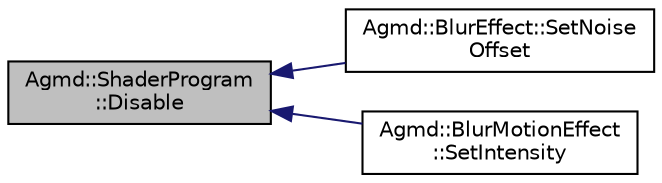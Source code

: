 digraph "Agmd::ShaderProgram::Disable"
{
  edge [fontname="Helvetica",fontsize="10",labelfontname="Helvetica",labelfontsize="10"];
  node [fontname="Helvetica",fontsize="10",shape=record];
  rankdir="LR";
  Node1 [label="Agmd::ShaderProgram\l::Disable",height=0.2,width=0.4,color="black", fillcolor="grey75", style="filled" fontcolor="black"];
  Node1 -> Node2 [dir="back",color="midnightblue",fontsize="10",style="solid",fontname="Helvetica"];
  Node2 [label="Agmd::BlurEffect::SetNoise\lOffset",height=0.2,width=0.4,color="black", fillcolor="white", style="filled",URL="$class_agmd_1_1_blur_effect.html#ae460f1933ab68f297bcd5302ab8412a2"];
  Node1 -> Node3 [dir="back",color="midnightblue",fontsize="10",style="solid",fontname="Helvetica"];
  Node3 [label="Agmd::BlurMotionEffect\l::SetIntensity",height=0.2,width=0.4,color="black", fillcolor="white", style="filled",URL="$class_agmd_1_1_blur_motion_effect.html#ac695d37a19e536b7e24d9c41ca42730f"];
}
